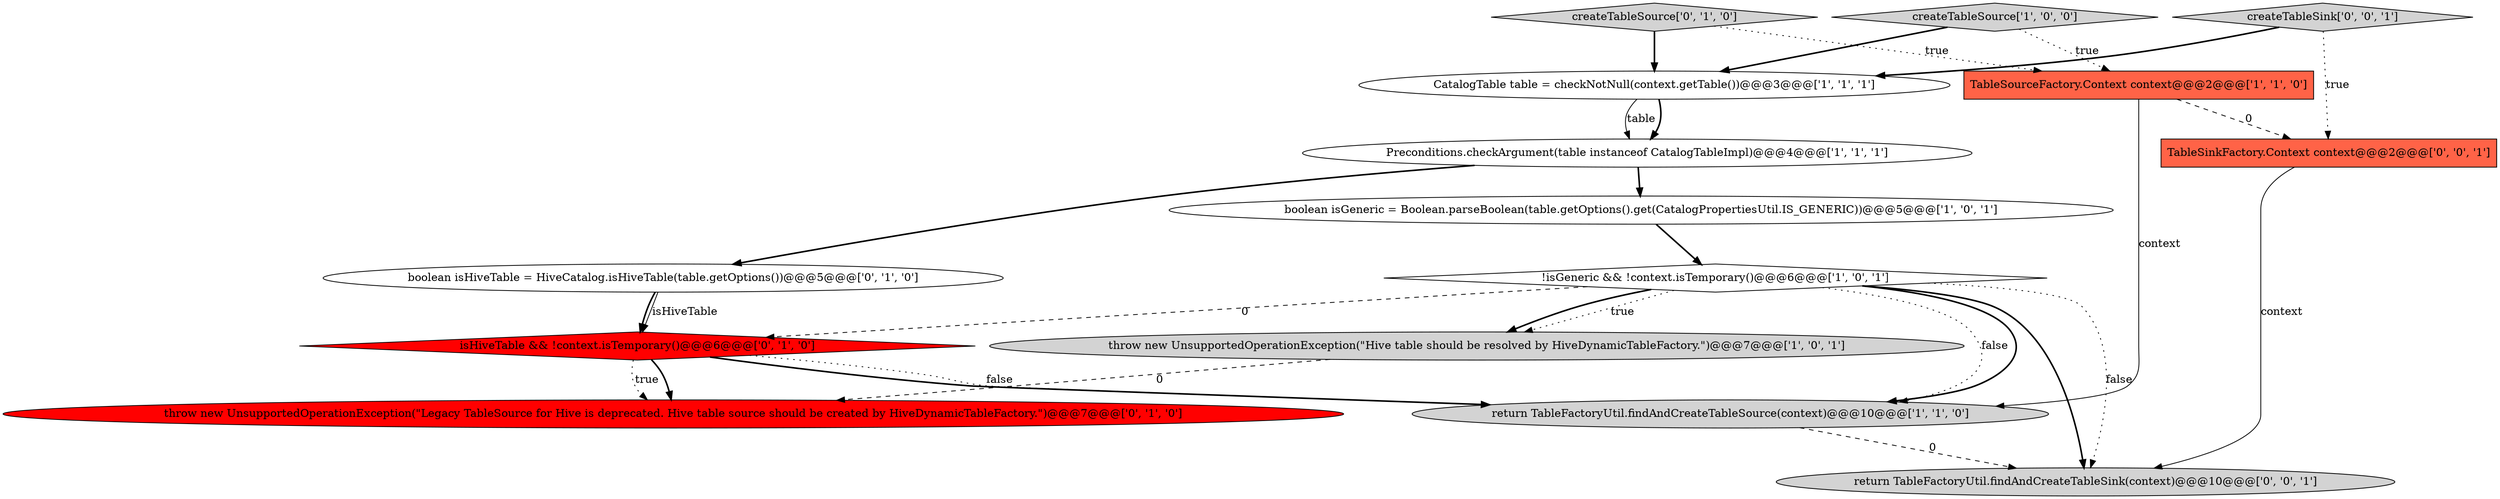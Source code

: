 digraph {
14 [style = filled, label = "createTableSink['0', '0', '1']", fillcolor = lightgray, shape = diamond image = "AAA0AAABBB3BBB"];
1 [style = filled, label = "createTableSource['1', '0', '0']", fillcolor = lightgray, shape = diamond image = "AAA0AAABBB1BBB"];
3 [style = filled, label = "boolean isGeneric = Boolean.parseBoolean(table.getOptions().get(CatalogPropertiesUtil.IS_GENERIC))@@@5@@@['1', '0', '1']", fillcolor = white, shape = ellipse image = "AAA0AAABBB1BBB"];
0 [style = filled, label = "return TableFactoryUtil.findAndCreateTableSource(context)@@@10@@@['1', '1', '0']", fillcolor = lightgray, shape = ellipse image = "AAA0AAABBB1BBB"];
4 [style = filled, label = "Preconditions.checkArgument(table instanceof CatalogTableImpl)@@@4@@@['1', '1', '1']", fillcolor = white, shape = ellipse image = "AAA0AAABBB1BBB"];
2 [style = filled, label = "TableSourceFactory.Context context@@@2@@@['1', '1', '0']", fillcolor = tomato, shape = box image = "AAA0AAABBB1BBB"];
12 [style = filled, label = "return TableFactoryUtil.findAndCreateTableSink(context)@@@10@@@['0', '0', '1']", fillcolor = lightgray, shape = ellipse image = "AAA0AAABBB3BBB"];
6 [style = filled, label = "throw new UnsupportedOperationException(\"Hive table should be resolved by HiveDynamicTableFactory.\")@@@7@@@['1', '0', '1']", fillcolor = lightgray, shape = ellipse image = "AAA0AAABBB1BBB"];
5 [style = filled, label = "!isGeneric && !context.isTemporary()@@@6@@@['1', '0', '1']", fillcolor = white, shape = diamond image = "AAA0AAABBB1BBB"];
13 [style = filled, label = "TableSinkFactory.Context context@@@2@@@['0', '0', '1']", fillcolor = tomato, shape = box image = "AAA0AAABBB3BBB"];
10 [style = filled, label = "throw new UnsupportedOperationException(\"Legacy TableSource for Hive is deprecated. Hive table source should be created by HiveDynamicTableFactory.\")@@@7@@@['0', '1', '0']", fillcolor = red, shape = ellipse image = "AAA1AAABBB2BBB"];
11 [style = filled, label = "createTableSource['0', '1', '0']", fillcolor = lightgray, shape = diamond image = "AAA0AAABBB2BBB"];
8 [style = filled, label = "isHiveTable && !context.isTemporary()@@@6@@@['0', '1', '0']", fillcolor = red, shape = diamond image = "AAA1AAABBB2BBB"];
7 [style = filled, label = "CatalogTable table = checkNotNull(context.getTable())@@@3@@@['1', '1', '1']", fillcolor = white, shape = ellipse image = "AAA0AAABBB1BBB"];
9 [style = filled, label = "boolean isHiveTable = HiveCatalog.isHiveTable(table.getOptions())@@@5@@@['0', '1', '0']", fillcolor = white, shape = ellipse image = "AAA0AAABBB2BBB"];
4->9 [style = bold, label=""];
4->3 [style = bold, label=""];
8->10 [style = bold, label=""];
5->12 [style = dotted, label="false"];
5->6 [style = dotted, label="true"];
13->12 [style = solid, label="context"];
7->4 [style = bold, label=""];
0->12 [style = dashed, label="0"];
8->10 [style = dotted, label="true"];
9->8 [style = bold, label=""];
1->7 [style = bold, label=""];
9->8 [style = solid, label="isHiveTable"];
2->0 [style = solid, label="context"];
14->13 [style = dotted, label="true"];
14->7 [style = bold, label=""];
6->10 [style = dashed, label="0"];
8->0 [style = bold, label=""];
5->0 [style = dotted, label="false"];
3->5 [style = bold, label=""];
11->2 [style = dotted, label="true"];
5->6 [style = bold, label=""];
5->0 [style = bold, label=""];
5->12 [style = bold, label=""];
2->13 [style = dashed, label="0"];
7->4 [style = solid, label="table"];
5->8 [style = dashed, label="0"];
1->2 [style = dotted, label="true"];
8->0 [style = dotted, label="false"];
11->7 [style = bold, label=""];
}
